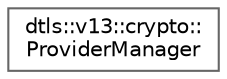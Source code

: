 digraph "Graphical Class Hierarchy"
{
 // LATEX_PDF_SIZE
  bgcolor="transparent";
  edge [fontname=Helvetica,fontsize=10,labelfontname=Helvetica,labelfontsize=10];
  node [fontname=Helvetica,fontsize=10,shape=box,height=0.2,width=0.4];
  rankdir="LR";
  Node0 [id="Node000000",label="dtls::v13::crypto::\lProviderManager",height=0.2,width=0.4,color="grey40", fillcolor="white", style="filled",URL="$classdtls_1_1v13_1_1crypto_1_1ProviderManager.html",tooltip="RAII wrapper for crypto provider management."];
}
